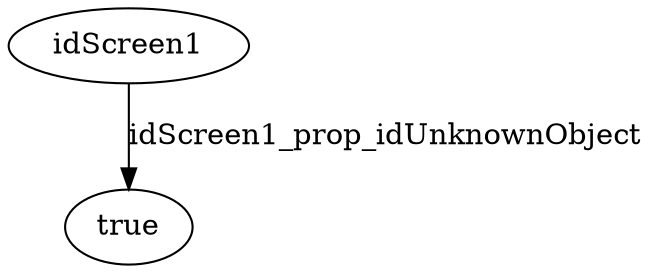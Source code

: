 strict digraph  {
idScreen1 [node_type=entity_node, root=root];
true;
idScreen1 -> true  [edge_type=property, label=idScreen1_prop_idUnknownObject];
}
